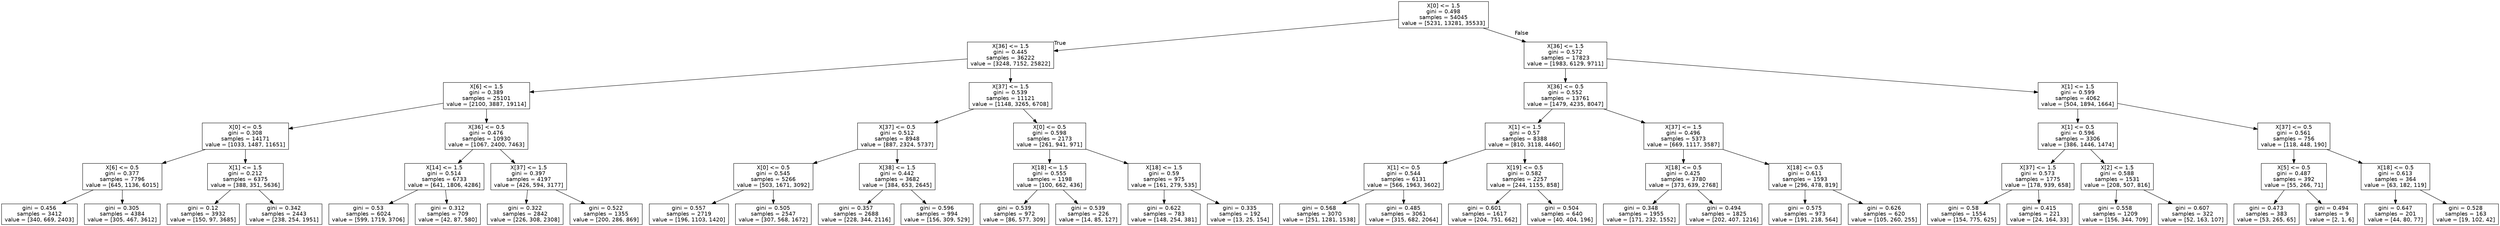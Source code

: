 digraph Tree {
node [shape=box, fontname="helvetica"] ;
edge [fontname="helvetica"] ;
0 [label="X[0] <= 1.5\ngini = 0.498\nsamples = 54045\nvalue = [5231, 13281, 35533]"] ;
1 [label="X[36] <= 1.5\ngini = 0.445\nsamples = 36222\nvalue = [3248, 7152, 25822]"] ;
0 -> 1 [labeldistance=2.5, labelangle=45, headlabel="True"] ;
2 [label="X[6] <= 1.5\ngini = 0.389\nsamples = 25101\nvalue = [2100, 3887, 19114]"] ;
1 -> 2 ;
3 [label="X[0] <= 0.5\ngini = 0.308\nsamples = 14171\nvalue = [1033, 1487, 11651]"] ;
2 -> 3 ;
4 [label="X[6] <= 0.5\ngini = 0.377\nsamples = 7796\nvalue = [645, 1136, 6015]"] ;
3 -> 4 ;
5 [label="gini = 0.456\nsamples = 3412\nvalue = [340, 669, 2403]"] ;
4 -> 5 ;
6 [label="gini = 0.305\nsamples = 4384\nvalue = [305, 467, 3612]"] ;
4 -> 6 ;
7 [label="X[1] <= 1.5\ngini = 0.212\nsamples = 6375\nvalue = [388, 351, 5636]"] ;
3 -> 7 ;
8 [label="gini = 0.12\nsamples = 3932\nvalue = [150, 97, 3685]"] ;
7 -> 8 ;
9 [label="gini = 0.342\nsamples = 2443\nvalue = [238, 254, 1951]"] ;
7 -> 9 ;
10 [label="X[36] <= 0.5\ngini = 0.476\nsamples = 10930\nvalue = [1067, 2400, 7463]"] ;
2 -> 10 ;
11 [label="X[14] <= 1.5\ngini = 0.514\nsamples = 6733\nvalue = [641, 1806, 4286]"] ;
10 -> 11 ;
12 [label="gini = 0.53\nsamples = 6024\nvalue = [599, 1719, 3706]"] ;
11 -> 12 ;
13 [label="gini = 0.312\nsamples = 709\nvalue = [42, 87, 580]"] ;
11 -> 13 ;
14 [label="X[37] <= 1.5\ngini = 0.397\nsamples = 4197\nvalue = [426, 594, 3177]"] ;
10 -> 14 ;
15 [label="gini = 0.322\nsamples = 2842\nvalue = [226, 308, 2308]"] ;
14 -> 15 ;
16 [label="gini = 0.522\nsamples = 1355\nvalue = [200, 286, 869]"] ;
14 -> 16 ;
17 [label="X[37] <= 1.5\ngini = 0.539\nsamples = 11121\nvalue = [1148, 3265, 6708]"] ;
1 -> 17 ;
18 [label="X[37] <= 0.5\ngini = 0.512\nsamples = 8948\nvalue = [887, 2324, 5737]"] ;
17 -> 18 ;
19 [label="X[0] <= 0.5\ngini = 0.545\nsamples = 5266\nvalue = [503, 1671, 3092]"] ;
18 -> 19 ;
20 [label="gini = 0.557\nsamples = 2719\nvalue = [196, 1103, 1420]"] ;
19 -> 20 ;
21 [label="gini = 0.505\nsamples = 2547\nvalue = [307, 568, 1672]"] ;
19 -> 21 ;
22 [label="X[38] <= 1.5\ngini = 0.442\nsamples = 3682\nvalue = [384, 653, 2645]"] ;
18 -> 22 ;
23 [label="gini = 0.357\nsamples = 2688\nvalue = [228, 344, 2116]"] ;
22 -> 23 ;
24 [label="gini = 0.596\nsamples = 994\nvalue = [156, 309, 529]"] ;
22 -> 24 ;
25 [label="X[0] <= 0.5\ngini = 0.598\nsamples = 2173\nvalue = [261, 941, 971]"] ;
17 -> 25 ;
26 [label="X[18] <= 1.5\ngini = 0.555\nsamples = 1198\nvalue = [100, 662, 436]"] ;
25 -> 26 ;
27 [label="gini = 0.539\nsamples = 972\nvalue = [86, 577, 309]"] ;
26 -> 27 ;
28 [label="gini = 0.539\nsamples = 226\nvalue = [14, 85, 127]"] ;
26 -> 28 ;
29 [label="X[18] <= 1.5\ngini = 0.59\nsamples = 975\nvalue = [161, 279, 535]"] ;
25 -> 29 ;
30 [label="gini = 0.622\nsamples = 783\nvalue = [148, 254, 381]"] ;
29 -> 30 ;
31 [label="gini = 0.335\nsamples = 192\nvalue = [13, 25, 154]"] ;
29 -> 31 ;
32 [label="X[36] <= 1.5\ngini = 0.572\nsamples = 17823\nvalue = [1983, 6129, 9711]"] ;
0 -> 32 [labeldistance=2.5, labelangle=-45, headlabel="False"] ;
33 [label="X[36] <= 0.5\ngini = 0.552\nsamples = 13761\nvalue = [1479, 4235, 8047]"] ;
32 -> 33 ;
34 [label="X[1] <= 1.5\ngini = 0.57\nsamples = 8388\nvalue = [810, 3118, 4460]"] ;
33 -> 34 ;
35 [label="X[1] <= 0.5\ngini = 0.544\nsamples = 6131\nvalue = [566, 1963, 3602]"] ;
34 -> 35 ;
36 [label="gini = 0.568\nsamples = 3070\nvalue = [251, 1281, 1538]"] ;
35 -> 36 ;
37 [label="gini = 0.485\nsamples = 3061\nvalue = [315, 682, 2064]"] ;
35 -> 37 ;
38 [label="X[19] <= 0.5\ngini = 0.582\nsamples = 2257\nvalue = [244, 1155, 858]"] ;
34 -> 38 ;
39 [label="gini = 0.601\nsamples = 1617\nvalue = [204, 751, 662]"] ;
38 -> 39 ;
40 [label="gini = 0.504\nsamples = 640\nvalue = [40, 404, 196]"] ;
38 -> 40 ;
41 [label="X[37] <= 1.5\ngini = 0.496\nsamples = 5373\nvalue = [669, 1117, 3587]"] ;
33 -> 41 ;
42 [label="X[18] <= 0.5\ngini = 0.425\nsamples = 3780\nvalue = [373, 639, 2768]"] ;
41 -> 42 ;
43 [label="gini = 0.348\nsamples = 1955\nvalue = [171, 232, 1552]"] ;
42 -> 43 ;
44 [label="gini = 0.494\nsamples = 1825\nvalue = [202, 407, 1216]"] ;
42 -> 44 ;
45 [label="X[18] <= 0.5\ngini = 0.611\nsamples = 1593\nvalue = [296, 478, 819]"] ;
41 -> 45 ;
46 [label="gini = 0.575\nsamples = 973\nvalue = [191, 218, 564]"] ;
45 -> 46 ;
47 [label="gini = 0.626\nsamples = 620\nvalue = [105, 260, 255]"] ;
45 -> 47 ;
48 [label="X[1] <= 1.5\ngini = 0.599\nsamples = 4062\nvalue = [504, 1894, 1664]"] ;
32 -> 48 ;
49 [label="X[1] <= 0.5\ngini = 0.596\nsamples = 3306\nvalue = [386, 1446, 1474]"] ;
48 -> 49 ;
50 [label="X[37] <= 1.5\ngini = 0.573\nsamples = 1775\nvalue = [178, 939, 658]"] ;
49 -> 50 ;
51 [label="gini = 0.58\nsamples = 1554\nvalue = [154, 775, 625]"] ;
50 -> 51 ;
52 [label="gini = 0.415\nsamples = 221\nvalue = [24, 164, 33]"] ;
50 -> 52 ;
53 [label="X[2] <= 1.5\ngini = 0.588\nsamples = 1531\nvalue = [208, 507, 816]"] ;
49 -> 53 ;
54 [label="gini = 0.558\nsamples = 1209\nvalue = [156, 344, 709]"] ;
53 -> 54 ;
55 [label="gini = 0.607\nsamples = 322\nvalue = [52, 163, 107]"] ;
53 -> 55 ;
56 [label="X[37] <= 0.5\ngini = 0.561\nsamples = 756\nvalue = [118, 448, 190]"] ;
48 -> 56 ;
57 [label="X[5] <= 0.5\ngini = 0.487\nsamples = 392\nvalue = [55, 266, 71]"] ;
56 -> 57 ;
58 [label="gini = 0.473\nsamples = 383\nvalue = [53, 265, 65]"] ;
57 -> 58 ;
59 [label="gini = 0.494\nsamples = 9\nvalue = [2, 1, 6]"] ;
57 -> 59 ;
60 [label="X[18] <= 0.5\ngini = 0.613\nsamples = 364\nvalue = [63, 182, 119]"] ;
56 -> 60 ;
61 [label="gini = 0.647\nsamples = 201\nvalue = [44, 80, 77]"] ;
60 -> 61 ;
62 [label="gini = 0.528\nsamples = 163\nvalue = [19, 102, 42]"] ;
60 -> 62 ;
}